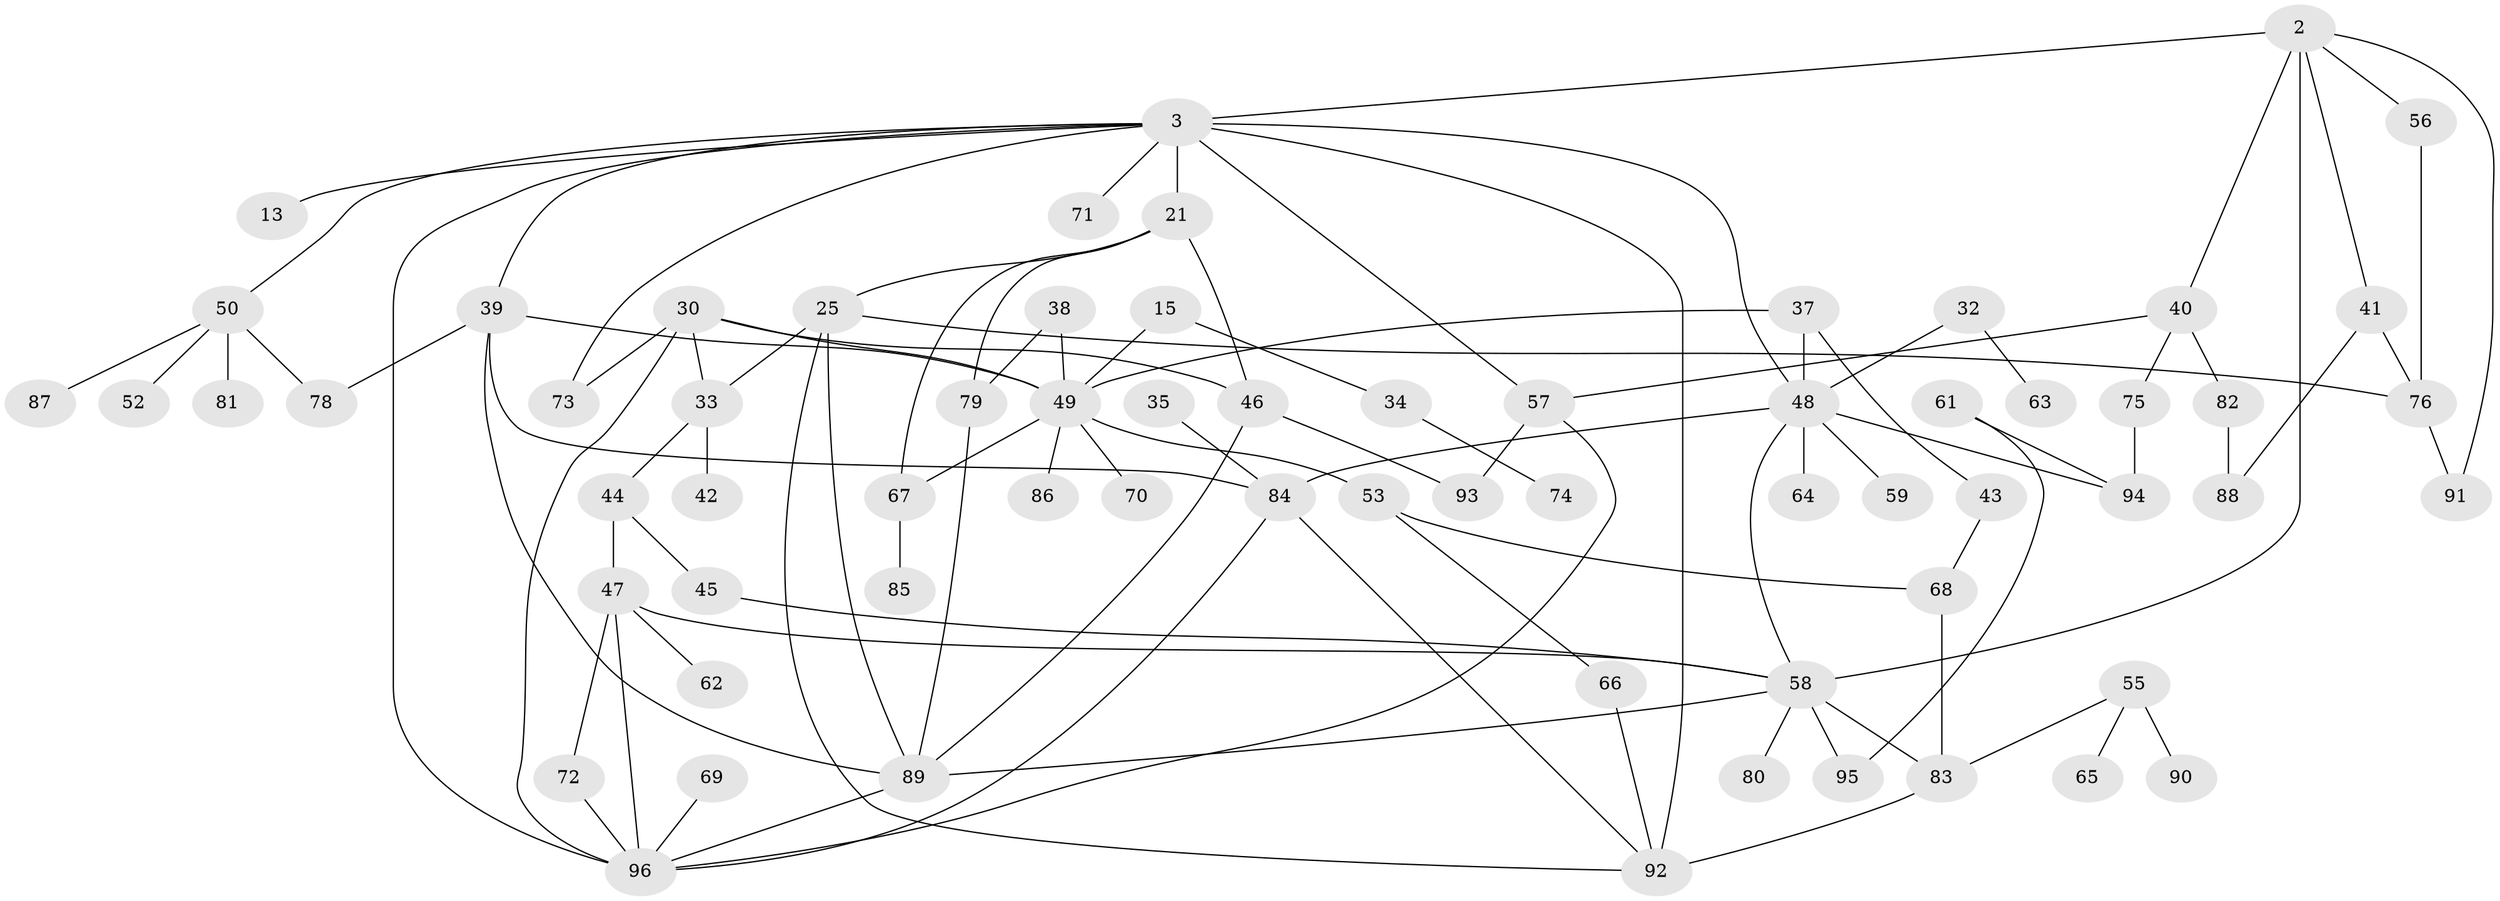 // original degree distribution, {8: 0.03125, 7: 0.03125, 4: 0.14583333333333334, 3: 0.2604166666666667, 5: 0.052083333333333336, 1: 0.21875, 2: 0.23958333333333334, 6: 0.020833333333333332}
// Generated by graph-tools (version 1.1) at 2025/45/03/04/25 21:45:31]
// undirected, 67 vertices, 101 edges
graph export_dot {
graph [start="1"]
  node [color=gray90,style=filled];
  2;
  3 [super="+1"];
  13;
  15;
  21;
  25;
  30 [super="+7"];
  32;
  33;
  34;
  35;
  37;
  38;
  39 [super="+11"];
  40;
  41;
  42;
  43;
  44;
  45;
  46 [super="+36"];
  47;
  48 [super="+16+23"];
  49 [super="+10+14+27"];
  50 [super="+19"];
  52;
  53;
  55;
  56;
  57;
  58 [super="+5"];
  59;
  61;
  62;
  63;
  64;
  65;
  66;
  67;
  68;
  69;
  70;
  71;
  72 [super="+51"];
  73;
  74;
  75;
  76;
  78;
  79;
  80;
  81;
  82;
  83 [super="+24+28"];
  84 [super="+26"];
  85;
  86;
  87;
  88;
  89 [super="+12+8+29+77"];
  90;
  91;
  92 [super="+18+54"];
  93;
  94;
  95 [super="+60"];
  96 [super="+22+4"];
  2 -- 3 [weight=2];
  2 -- 40;
  2 -- 41;
  2 -- 56;
  2 -- 58 [weight=2];
  2 -- 91;
  3 -- 73;
  3 -- 57;
  3 -- 71;
  3 -- 13;
  3 -- 21;
  3 -- 39;
  3 -- 48 [weight=2];
  3 -- 92;
  3 -- 50;
  3 -- 96;
  15 -- 34;
  15 -- 49;
  21 -- 67;
  21 -- 79;
  21 -- 25;
  21 -- 46 [weight=2];
  25 -- 33;
  25 -- 76;
  25 -- 92;
  25 -- 89;
  30 -- 46;
  30 -- 73;
  30 -- 33;
  30 -- 49;
  30 -- 96 [weight=2];
  32 -- 63;
  32 -- 48;
  33 -- 42;
  33 -- 44;
  34 -- 74;
  35 -- 84;
  37 -- 43;
  37 -- 48;
  37 -- 49;
  38 -- 79;
  38 -- 49;
  39 -- 49;
  39 -- 78;
  39 -- 84;
  39 -- 89;
  40 -- 57;
  40 -- 75;
  40 -- 82;
  41 -- 76;
  41 -- 88;
  43 -- 68;
  44 -- 45;
  44 -- 47;
  45 -- 58;
  46 -- 93;
  46 -- 89 [weight=2];
  47 -- 62;
  47 -- 58;
  47 -- 96;
  47 -- 72;
  48 -- 64;
  48 -- 58;
  48 -- 84;
  48 -- 59;
  48 -- 94;
  49 -- 67;
  49 -- 86;
  49 -- 70;
  49 -- 53;
  50 -- 78;
  50 -- 81;
  50 -- 52;
  50 -- 87;
  53 -- 66;
  53 -- 68;
  55 -- 65;
  55 -- 90;
  55 -- 83;
  56 -- 76;
  57 -- 93;
  57 -- 96;
  58 -- 80;
  58 -- 95 [weight=2];
  58 -- 89;
  58 -- 83;
  61 -- 94;
  61 -- 95;
  66 -- 92;
  67 -- 85;
  68 -- 83;
  69 -- 96;
  72 -- 96 [weight=2];
  75 -- 94;
  76 -- 91;
  79 -- 89;
  82 -- 88;
  83 -- 92 [weight=2];
  84 -- 92;
  84 -- 96;
  89 -- 96 [weight=2];
}
